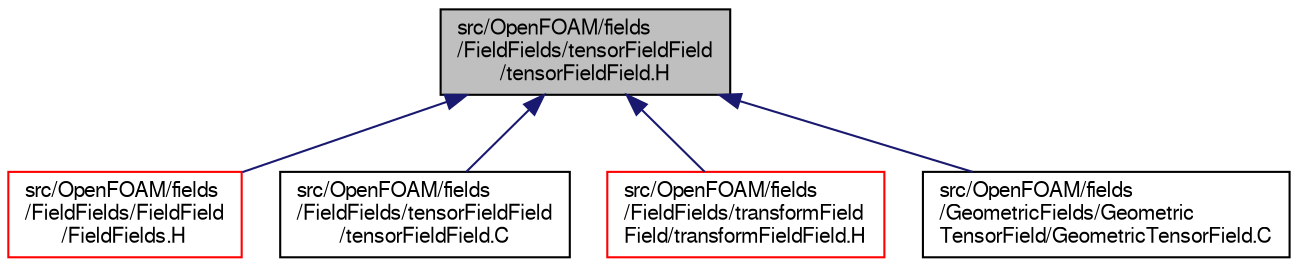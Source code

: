 digraph "src/OpenFOAM/fields/FieldFields/tensorFieldField/tensorFieldField.H"
{
  bgcolor="transparent";
  edge [fontname="FreeSans",fontsize="10",labelfontname="FreeSans",labelfontsize="10"];
  node [fontname="FreeSans",fontsize="10",shape=record];
  Node77 [label="src/OpenFOAM/fields\l/FieldFields/tensorFieldField\l/tensorFieldField.H",height=0.2,width=0.4,color="black", fillcolor="grey75", style="filled", fontcolor="black"];
  Node77 -> Node78 [dir="back",color="midnightblue",fontsize="10",style="solid",fontname="FreeSans"];
  Node78 [label="src/OpenFOAM/fields\l/FieldFields/FieldField\l/FieldFields.H",height=0.2,width=0.4,color="red",URL="$a09491.html"];
  Node77 -> Node84 [dir="back",color="midnightblue",fontsize="10",style="solid",fontname="FreeSans"];
  Node84 [label="src/OpenFOAM/fields\l/FieldFields/tensorFieldField\l/tensorFieldField.C",height=0.2,width=0.4,color="black",URL="$a09518.html",tooltip="Specialisation of FieldField<T> for tensor. "];
  Node77 -> Node85 [dir="back",color="midnightblue",fontsize="10",style="solid",fontname="FreeSans"];
  Node85 [label="src/OpenFOAM/fields\l/FieldFields/transformField\lField/transformFieldField.H",height=0.2,width=0.4,color="red",URL="$a09527.html",tooltip="transformFieldField Spatial transformation functions for FieldField. "];
  Node77 -> Node88 [dir="back",color="midnightblue",fontsize="10",style="solid",fontname="FreeSans"];
  Node88 [label="src/OpenFOAM/fields\l/GeometricFields/Geometric\lTensorField/GeometricTensorField.C",height=0.2,width=0.4,color="black",URL="$a09866.html"];
}
